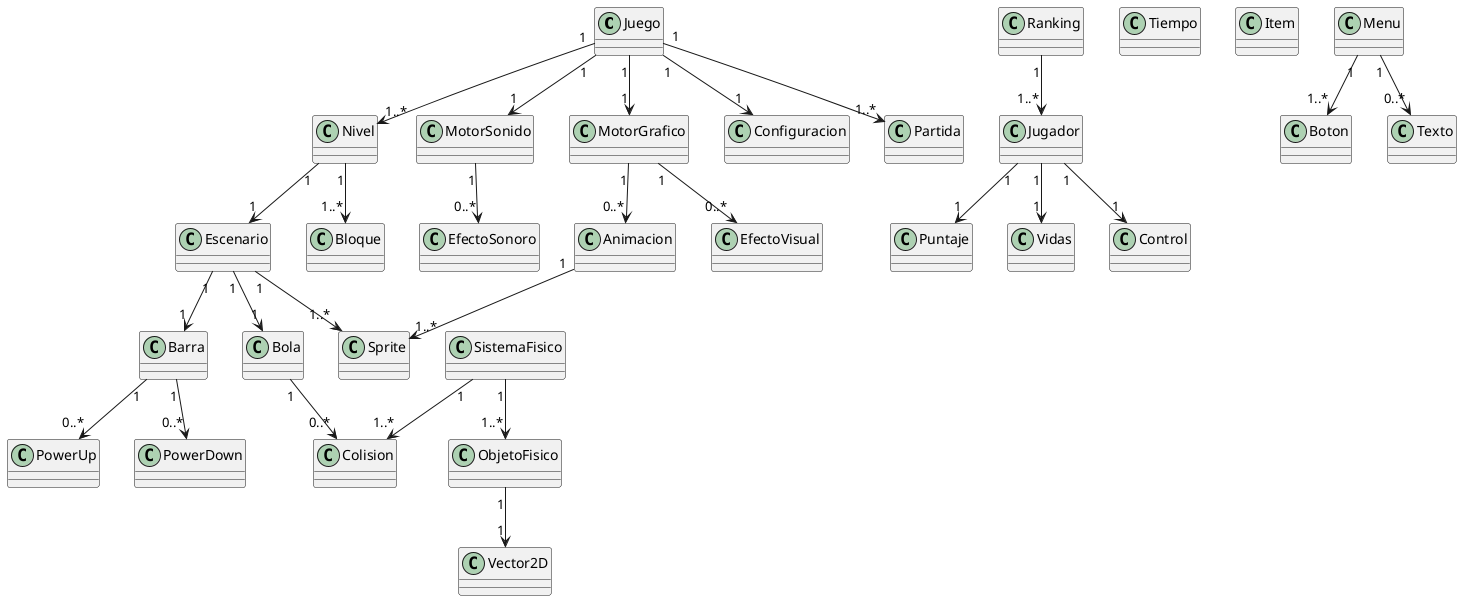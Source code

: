 @startuml DIAGRAMA

class Juego 
class Nivel
class Escenario
class Barra
class Bola
class Bloque
class PowerUp
class PowerDown
class Puntaje
class Vidas
class Tiempo
class MotorSonido
class MotorGrafico
class Sprite
class Animacion
class Control
class Jugador
class Colision
class Vector2D
class Configuracion
class Partida
class Ranking
class Item
class ObjetoFisico
class EfectoVisual
class EfectoSonoro
class Menu
class Boton
class Texto
class SistemaFisico

Juego "1" --> "1..*" Nivel
Nivel "1" --> "1" Escenario
Nivel "1" --> "1..*" Bloque
Escenario "1" --> "1" Barra
Escenario "1" --> "1" Bola
Escenario "1" --> "1..*" Sprite
Barra "1" --> "0..*" PowerUp
Barra "1" --> "0..*" PowerDown
Bola "1" --> "0..*" Colision
Jugador "1" --> "1" Puntaje
Jugador "1" --> "1" Vidas
Jugador "1" --> "1" Control
Juego "1" --> "1" MotorGrafico
Juego "1" --> "1" MotorSonido
MotorGrafico "1" --> "0..*" Animacion
Animacion "1" --> "1..*" Sprite
MotorSonido "1" --> "0..*" EfectoSonoro
MotorGrafico "1" --> "0..*" EfectoVisual
Juego "1" --> "1" Configuracion
Juego "1" --> "1..*" Partida
Ranking "1" --> "1..*" Jugador
Menu "1" --> "1..*" Boton
Menu "1" --> "0..*" Texto
SistemaFisico "1" --> "1..*" ObjetoFisico
SistemaFisico "1" --> "1..*" Colision
ObjetoFisico "1" --> "1" Vector2D
